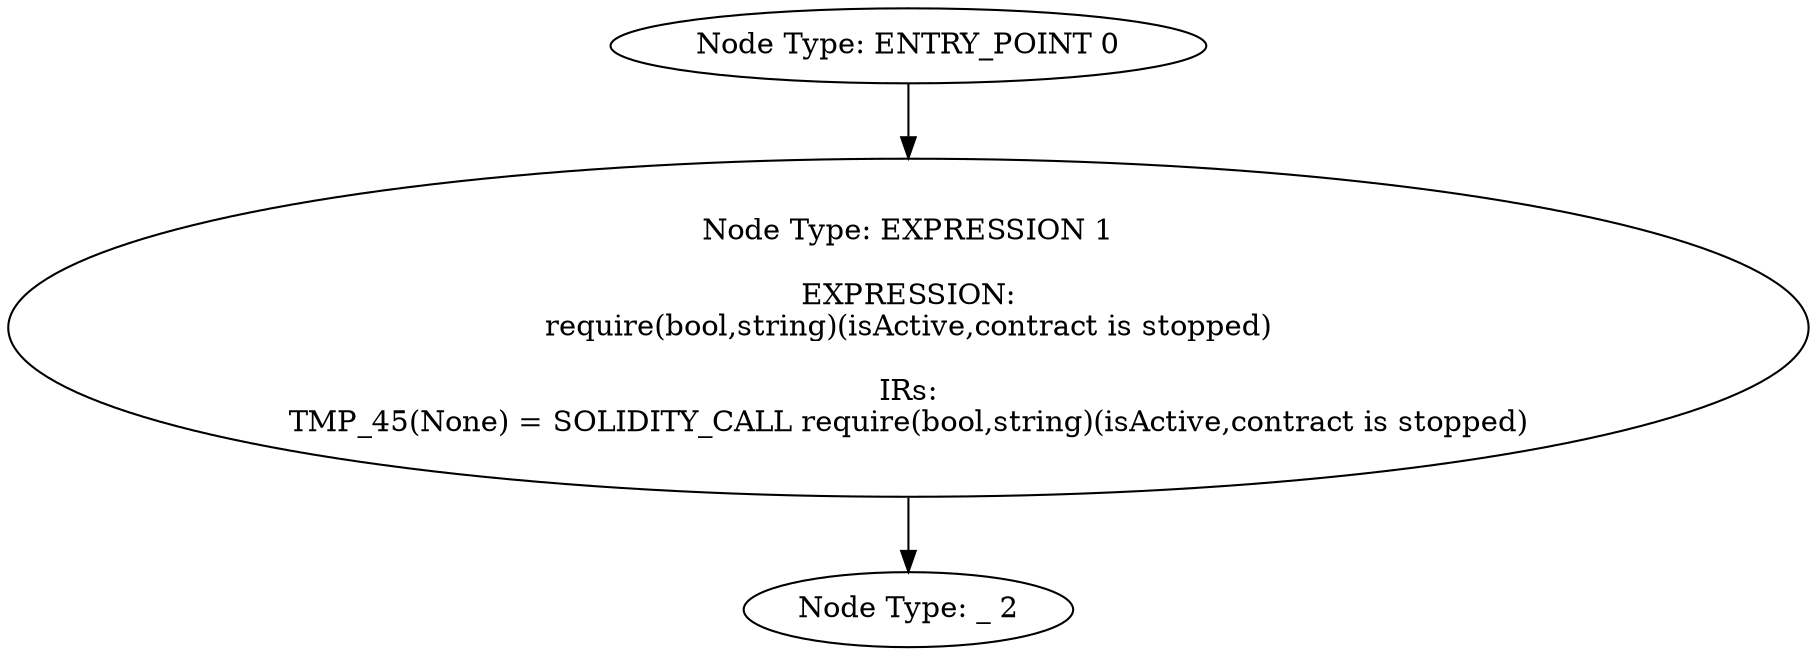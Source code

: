 digraph{
0[label="Node Type: ENTRY_POINT 0
"];
0->1;
1[label="Node Type: EXPRESSION 1

EXPRESSION:
require(bool,string)(isActive,contract is stopped)

IRs:
TMP_45(None) = SOLIDITY_CALL require(bool,string)(isActive,contract is stopped)"];
1->2;
2[label="Node Type: _ 2
"];
}
